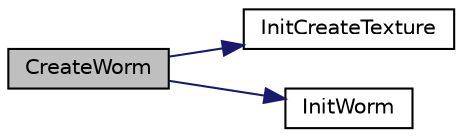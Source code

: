 digraph "CreateWorm"
{
 // LATEX_PDF_SIZE
  edge [fontname="Helvetica",fontsize="10",labelfontname="Helvetica",labelfontsize="10"];
  node [fontname="Helvetica",fontsize="10",shape=record];
  rankdir="LR";
  Node0 [label="CreateWorm",height=0.2,width=0.4,color="black", fillcolor="grey75", style="filled", fontcolor="black",tooltip="Function used for uploading every texture and initializing worm and creating it."];
  Node0 -> Node1 [color="midnightblue",fontsize="10",style="solid",fontname="Helvetica"];
  Node1 [label="InitCreateTexture",height=0.2,width=0.4,color="black", fillcolor="white", style="filled",URL="$init_create_8c.html#a096213ed2cc5a753b21f157814a4ed01",tooltip="Creating and initializing of texture. 1 if isnt succesfull, 0 otherwise."];
  Node0 -> Node2 [color="midnightblue",fontsize="10",style="solid",fontname="Helvetica"];
  Node2 [label="InitWorm",height=0.2,width=0.4,color="black", fillcolor="white", style="filled",URL="$_worm_8c.html#ae5994f05a5cdea34009b019b93014f21",tooltip="Used for initializing every parameter of structure worm."];
}

